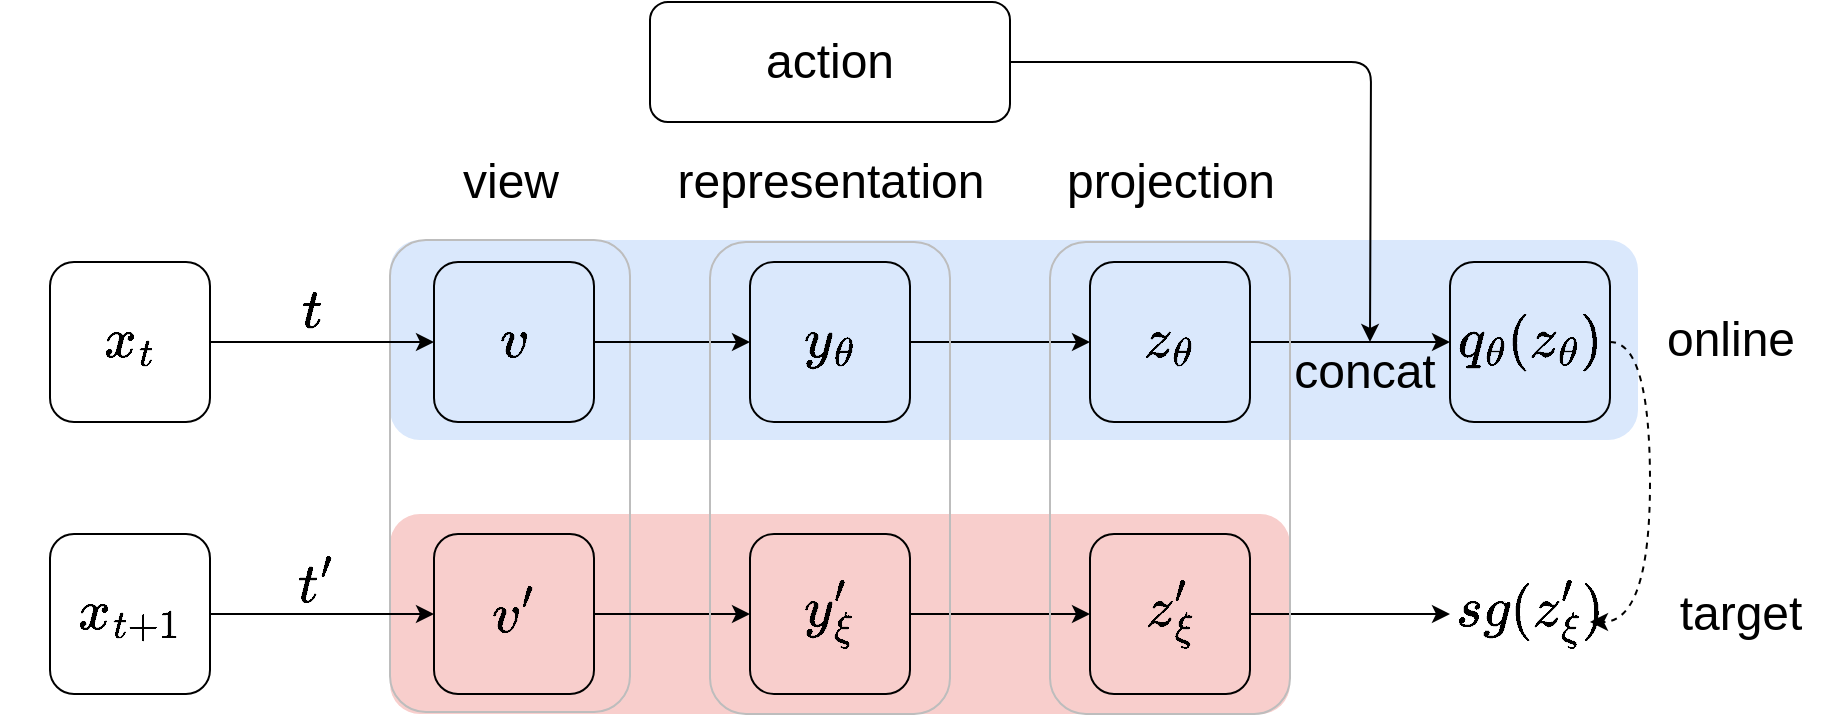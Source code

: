 <mxfile version="20.7.4" type="github">
  <diagram id="2774OvYsJwyAuiLDkNWw" name="第 1 页">
    <mxGraphModel dx="1217" dy="701" grid="1" gridSize="10" guides="1" tooltips="1" connect="1" arrows="1" fold="1" page="1" pageScale="1" pageWidth="827" pageHeight="1169" math="1" shadow="0">
      <root>
        <mxCell id="0" />
        <mxCell id="1" parent="0" />
        <mxCell id="0_6eByBAk0egfYb1MVca-36" value="" style="rounded=1;whiteSpace=wrap;html=1;fontSize=24;fillColor=#f8cecc;strokeColor=none;" parent="1" vertex="1">
          <mxGeometry x="240" y="356" width="450" height="100" as="geometry" />
        </mxCell>
        <mxCell id="0_6eByBAk0egfYb1MVca-35" value="" style="rounded=1;whiteSpace=wrap;html=1;fontSize=24;fillColor=#dae8fc;strokeColor=none;" parent="1" vertex="1">
          <mxGeometry x="240" y="219" width="624" height="100" as="geometry" />
        </mxCell>
        <mxCell id="0_6eByBAk0egfYb1MVca-37" value="" style="rounded=1;whiteSpace=wrap;html=1;strokeColor=#BDBDBD;fontSize=24;fillColor=none;" parent="1" vertex="1">
          <mxGeometry x="240" y="219" width="120" height="236" as="geometry" />
        </mxCell>
        <mxCell id="0_6eByBAk0egfYb1MVca-3" style="edgeStyle=orthogonalEdgeStyle;rounded=0;orthogonalLoop=1;jettySize=auto;html=1;exitX=1;exitY=0.5;exitDx=0;exitDy=0;fontSize=24;" parent="1" source="0_6eByBAk0egfYb1MVca-1" target="0_6eByBAk0egfYb1MVca-2" edge="1">
          <mxGeometry relative="1" as="geometry" />
        </mxCell>
        <mxCell id="0_6eByBAk0egfYb1MVca-1" value="&lt;i style=&quot;font-size: 24px;&quot;&gt;$$x_t$$&lt;/i&gt;" style="rounded=1;whiteSpace=wrap;html=1;fontSize=24;" parent="1" vertex="1">
          <mxGeometry x="70" y="230" width="80" height="80" as="geometry" />
        </mxCell>
        <mxCell id="0_6eByBAk0egfYb1MVca-6" style="edgeStyle=orthogonalEdgeStyle;rounded=0;orthogonalLoop=1;jettySize=auto;html=1;exitX=1;exitY=0.5;exitDx=0;exitDy=0;fontSize=24;" parent="1" source="0_6eByBAk0egfYb1MVca-2" target="0_6eByBAk0egfYb1MVca-5" edge="1">
          <mxGeometry relative="1" as="geometry" />
        </mxCell>
        <mxCell id="0_6eByBAk0egfYb1MVca-2" value="&lt;i style=&quot;font-size: 24px;&quot;&gt;$$v$$&lt;/i&gt;" style="rounded=1;whiteSpace=wrap;html=1;fontSize=24;fillColor=#dae8fc;strokeColor=#000000;" parent="1" vertex="1">
          <mxGeometry x="262" y="230" width="80" height="80" as="geometry" />
        </mxCell>
        <mxCell id="0_6eByBAk0egfYb1MVca-4" value="&lt;font style=&quot;font-size: 24px;&quot;&gt;$$t$$&lt;/font&gt;" style="text;html=1;align=center;verticalAlign=middle;resizable=0;points=[];autosize=1;strokeColor=none;fillColor=none;fontSize=24;" parent="1" vertex="1">
          <mxGeometry x="161" y="235" width="80" height="40" as="geometry" />
        </mxCell>
        <mxCell id="0_6eByBAk0egfYb1MVca-8" style="edgeStyle=orthogonalEdgeStyle;rounded=0;orthogonalLoop=1;jettySize=auto;html=1;exitX=1;exitY=0.5;exitDx=0;exitDy=0;fontSize=24;" parent="1" source="0_6eByBAk0egfYb1MVca-5" target="0_6eByBAk0egfYb1MVca-7" edge="1">
          <mxGeometry relative="1" as="geometry" />
        </mxCell>
        <mxCell id="0_6eByBAk0egfYb1MVca-5" value="&lt;i style=&quot;font-size: 24px;&quot;&gt;$$y_{\theta}$$&lt;/i&gt;" style="rounded=1;whiteSpace=wrap;html=1;fontSize=24;fillColor=#dae8fc;strokeColor=#000000;" parent="1" vertex="1">
          <mxGeometry x="420" y="230" width="80" height="80" as="geometry" />
        </mxCell>
        <mxCell id="0_6eByBAk0egfYb1MVca-10" style="edgeStyle=orthogonalEdgeStyle;rounded=0;orthogonalLoop=1;jettySize=auto;html=1;fontSize=24;" parent="1" source="0_6eByBAk0egfYb1MVca-7" target="0_6eByBAk0egfYb1MVca-9" edge="1">
          <mxGeometry relative="1" as="geometry" />
        </mxCell>
        <mxCell id="0_6eByBAk0egfYb1MVca-7" value="&lt;i style=&quot;font-size: 24px;&quot;&gt;$$z_{\theta}$$&lt;/i&gt;" style="rounded=1;whiteSpace=wrap;html=1;fontSize=24;fillColor=#dae8fc;strokeColor=#000000;" parent="1" vertex="1">
          <mxGeometry x="590" y="230" width="80" height="80" as="geometry" />
        </mxCell>
        <mxCell id="0_6eByBAk0egfYb1MVca-55" style="edgeStyle=orthogonalEdgeStyle;curved=1;orthogonalLoop=1;jettySize=auto;html=1;exitX=1;exitY=0.5;exitDx=0;exitDy=0;shadow=0;dashed=1;fontSize=24;" parent="1" source="0_6eByBAk0egfYb1MVca-9" edge="1">
          <mxGeometry relative="1" as="geometry">
            <mxPoint x="840" y="410" as="targetPoint" />
            <Array as="points">
              <mxPoint x="870" y="270" />
              <mxPoint x="870" y="410" />
            </Array>
          </mxGeometry>
        </mxCell>
        <mxCell id="0_6eByBAk0egfYb1MVca-9" value="&lt;i style=&quot;font-size: 24px;&quot;&gt;$$q_\theta(z_{\theta})$$&lt;/i&gt;" style="rounded=1;whiteSpace=wrap;html=1;fontSize=24;fillColor=#dae8fc;strokeColor=#000000;" parent="1" vertex="1">
          <mxGeometry x="770" y="230" width="80" height="80" as="geometry" />
        </mxCell>
        <mxCell id="0_6eByBAk0egfYb1MVca-44" style="edgeStyle=orthogonalEdgeStyle;orthogonalLoop=1;jettySize=auto;html=1;exitX=1;exitY=0.5;exitDx=0;exitDy=0;shadow=0;fontSize=24;rounded=1;" parent="1" source="0_6eByBAk0egfYb1MVca-21" edge="1">
          <mxGeometry relative="1" as="geometry">
            <mxPoint x="730" y="270" as="targetPoint" />
          </mxGeometry>
        </mxCell>
        <mxCell id="0_6eByBAk0egfYb1MVca-21" value="&lt;font style=&quot;font-size: 24px;&quot;&gt;action&lt;/font&gt;" style="rounded=1;whiteSpace=wrap;html=1;fontSize=24;" parent="1" vertex="1">
          <mxGeometry x="370" y="100" width="180" height="60" as="geometry" />
        </mxCell>
        <mxCell id="0_6eByBAk0egfYb1MVca-25" style="edgeStyle=orthogonalEdgeStyle;rounded=0;orthogonalLoop=1;jettySize=auto;html=1;exitX=1;exitY=0.5;exitDx=0;exitDy=0;fontSize=24;" parent="1" source="0_6eByBAk0egfYb1MVca-26" target="0_6eByBAk0egfYb1MVca-28" edge="1">
          <mxGeometry relative="1" as="geometry" />
        </mxCell>
        <mxCell id="0_6eByBAk0egfYb1MVca-26" value="&lt;i style=&quot;font-size: 24px;&quot;&gt;$$x_{t+1}$$&lt;/i&gt;" style="rounded=1;whiteSpace=wrap;html=1;fontSize=24;" parent="1" vertex="1">
          <mxGeometry x="70" y="366" width="80" height="80" as="geometry" />
        </mxCell>
        <mxCell id="0_6eByBAk0egfYb1MVca-27" style="edgeStyle=orthogonalEdgeStyle;rounded=0;orthogonalLoop=1;jettySize=auto;html=1;exitX=1;exitY=0.5;exitDx=0;exitDy=0;fontSize=24;" parent="1" source="0_6eByBAk0egfYb1MVca-28" target="0_6eByBAk0egfYb1MVca-31" edge="1">
          <mxGeometry relative="1" as="geometry" />
        </mxCell>
        <mxCell id="0_6eByBAk0egfYb1MVca-28" value="&lt;i style=&quot;font-size: 24px;&quot;&gt;$$v&#39;$$&lt;/i&gt;" style="rounded=1;whiteSpace=wrap;html=1;fontSize=24;fillColor=#f8cecc;strokeColor=#000000;" parent="1" vertex="1">
          <mxGeometry x="262" y="366" width="80" height="80" as="geometry" />
        </mxCell>
        <mxCell id="0_6eByBAk0egfYb1MVca-29" value="&lt;font style=&quot;font-size: 24px;&quot;&gt;$$t&#39;$$&lt;/font&gt;" style="text;html=1;align=center;verticalAlign=middle;resizable=0;points=[];autosize=1;strokeColor=none;fillColor=none;fontSize=24;" parent="1" vertex="1">
          <mxGeometry x="158" y="371" width="90" height="40" as="geometry" />
        </mxCell>
        <mxCell id="0_6eByBAk0egfYb1MVca-30" style="edgeStyle=orthogonalEdgeStyle;rounded=0;orthogonalLoop=1;jettySize=auto;html=1;exitX=1;exitY=0.5;exitDx=0;exitDy=0;fontSize=24;" parent="1" source="0_6eByBAk0egfYb1MVca-31" target="0_6eByBAk0egfYb1MVca-33" edge="1">
          <mxGeometry relative="1" as="geometry" />
        </mxCell>
        <mxCell id="0_6eByBAk0egfYb1MVca-31" value="&lt;i style=&quot;font-size: 24px;&quot;&gt;$$y&#39;_{\xi}$$&lt;/i&gt;" style="rounded=1;whiteSpace=wrap;html=1;fontSize=24;fillColor=#f8cecc;strokeColor=#000000;" parent="1" vertex="1">
          <mxGeometry x="420" y="366" width="80" height="80" as="geometry" />
        </mxCell>
        <mxCell id="0_6eByBAk0egfYb1MVca-32" style="edgeStyle=orthogonalEdgeStyle;rounded=0;orthogonalLoop=1;jettySize=auto;html=1;fontSize=24;" parent="1" source="0_6eByBAk0egfYb1MVca-33" edge="1">
          <mxGeometry relative="1" as="geometry">
            <mxPoint x="770" y="406" as="targetPoint" />
          </mxGeometry>
        </mxCell>
        <mxCell id="0_6eByBAk0egfYb1MVca-33" value="&lt;i style=&quot;font-size: 24px;&quot;&gt;$$z&#39;_{\xi}$$&lt;/i&gt;" style="rounded=1;whiteSpace=wrap;html=1;fontSize=24;fillColor=#f8cecc;strokeColor=#000000;" parent="1" vertex="1">
          <mxGeometry x="590" y="366" width="80" height="80" as="geometry" />
        </mxCell>
        <mxCell id="0_6eByBAk0egfYb1MVca-38" value="" style="rounded=1;whiteSpace=wrap;html=1;strokeColor=#BDBDBD;fontSize=24;fillColor=none;" parent="1" vertex="1">
          <mxGeometry x="400" y="220" width="120" height="236" as="geometry" />
        </mxCell>
        <mxCell id="0_6eByBAk0egfYb1MVca-39" value="" style="rounded=1;whiteSpace=wrap;html=1;strokeColor=#BDBDBD;fontSize=24;fillColor=none;" parent="1" vertex="1">
          <mxGeometry x="570" y="220" width="120" height="236" as="geometry" />
        </mxCell>
        <mxCell id="0_6eByBAk0egfYb1MVca-40" value="view" style="text;html=1;align=center;verticalAlign=middle;resizable=0;points=[];autosize=1;strokeColor=none;fillColor=none;fontSize=24;" parent="1" vertex="1">
          <mxGeometry x="265" y="170" width="70" height="40" as="geometry" />
        </mxCell>
        <mxCell id="0_6eByBAk0egfYb1MVca-41" value="representation" style="text;html=1;align=center;verticalAlign=middle;resizable=0;points=[];autosize=1;strokeColor=none;fillColor=none;fontSize=24;" parent="1" vertex="1">
          <mxGeometry x="370" y="170" width="180" height="40" as="geometry" />
        </mxCell>
        <mxCell id="0_6eByBAk0egfYb1MVca-42" value="projection" style="text;html=1;align=center;verticalAlign=middle;resizable=0;points=[];autosize=1;strokeColor=none;fillColor=none;fontSize=24;" parent="1" vertex="1">
          <mxGeometry x="565" y="170" width="130" height="40" as="geometry" />
        </mxCell>
        <mxCell id="0_6eByBAk0egfYb1MVca-45" value="concat" style="text;html=1;align=center;verticalAlign=middle;resizable=0;points=[];autosize=1;strokeColor=none;fillColor=none;fontSize=24;" parent="1" vertex="1">
          <mxGeometry x="682" y="265" width="90" height="40" as="geometry" />
        </mxCell>
        <mxCell id="0_6eByBAk0egfYb1MVca-46" value="$$sg(z&#39;_\xi)$$" style="text;html=1;align=center;verticalAlign=middle;resizable=0;points=[];autosize=1;strokeColor=none;fillColor=none;fontSize=24;" parent="1" vertex="1">
          <mxGeometry x="725" y="386" width="170" height="40" as="geometry" />
        </mxCell>
        <mxCell id="0_6eByBAk0egfYb1MVca-50" value="online" style="text;html=1;align=center;verticalAlign=middle;resizable=0;points=[];autosize=1;strokeColor=none;fillColor=none;fontSize=24;" parent="1" vertex="1">
          <mxGeometry x="865" y="249" width="90" height="40" as="geometry" />
        </mxCell>
        <mxCell id="0_6eByBAk0egfYb1MVca-51" value="target" style="text;html=1;align=center;verticalAlign=middle;resizable=0;points=[];autosize=1;strokeColor=none;fillColor=none;fontSize=24;" parent="1" vertex="1">
          <mxGeometry x="875" y="386" width="80" height="40" as="geometry" />
        </mxCell>
      </root>
    </mxGraphModel>
  </diagram>
</mxfile>
